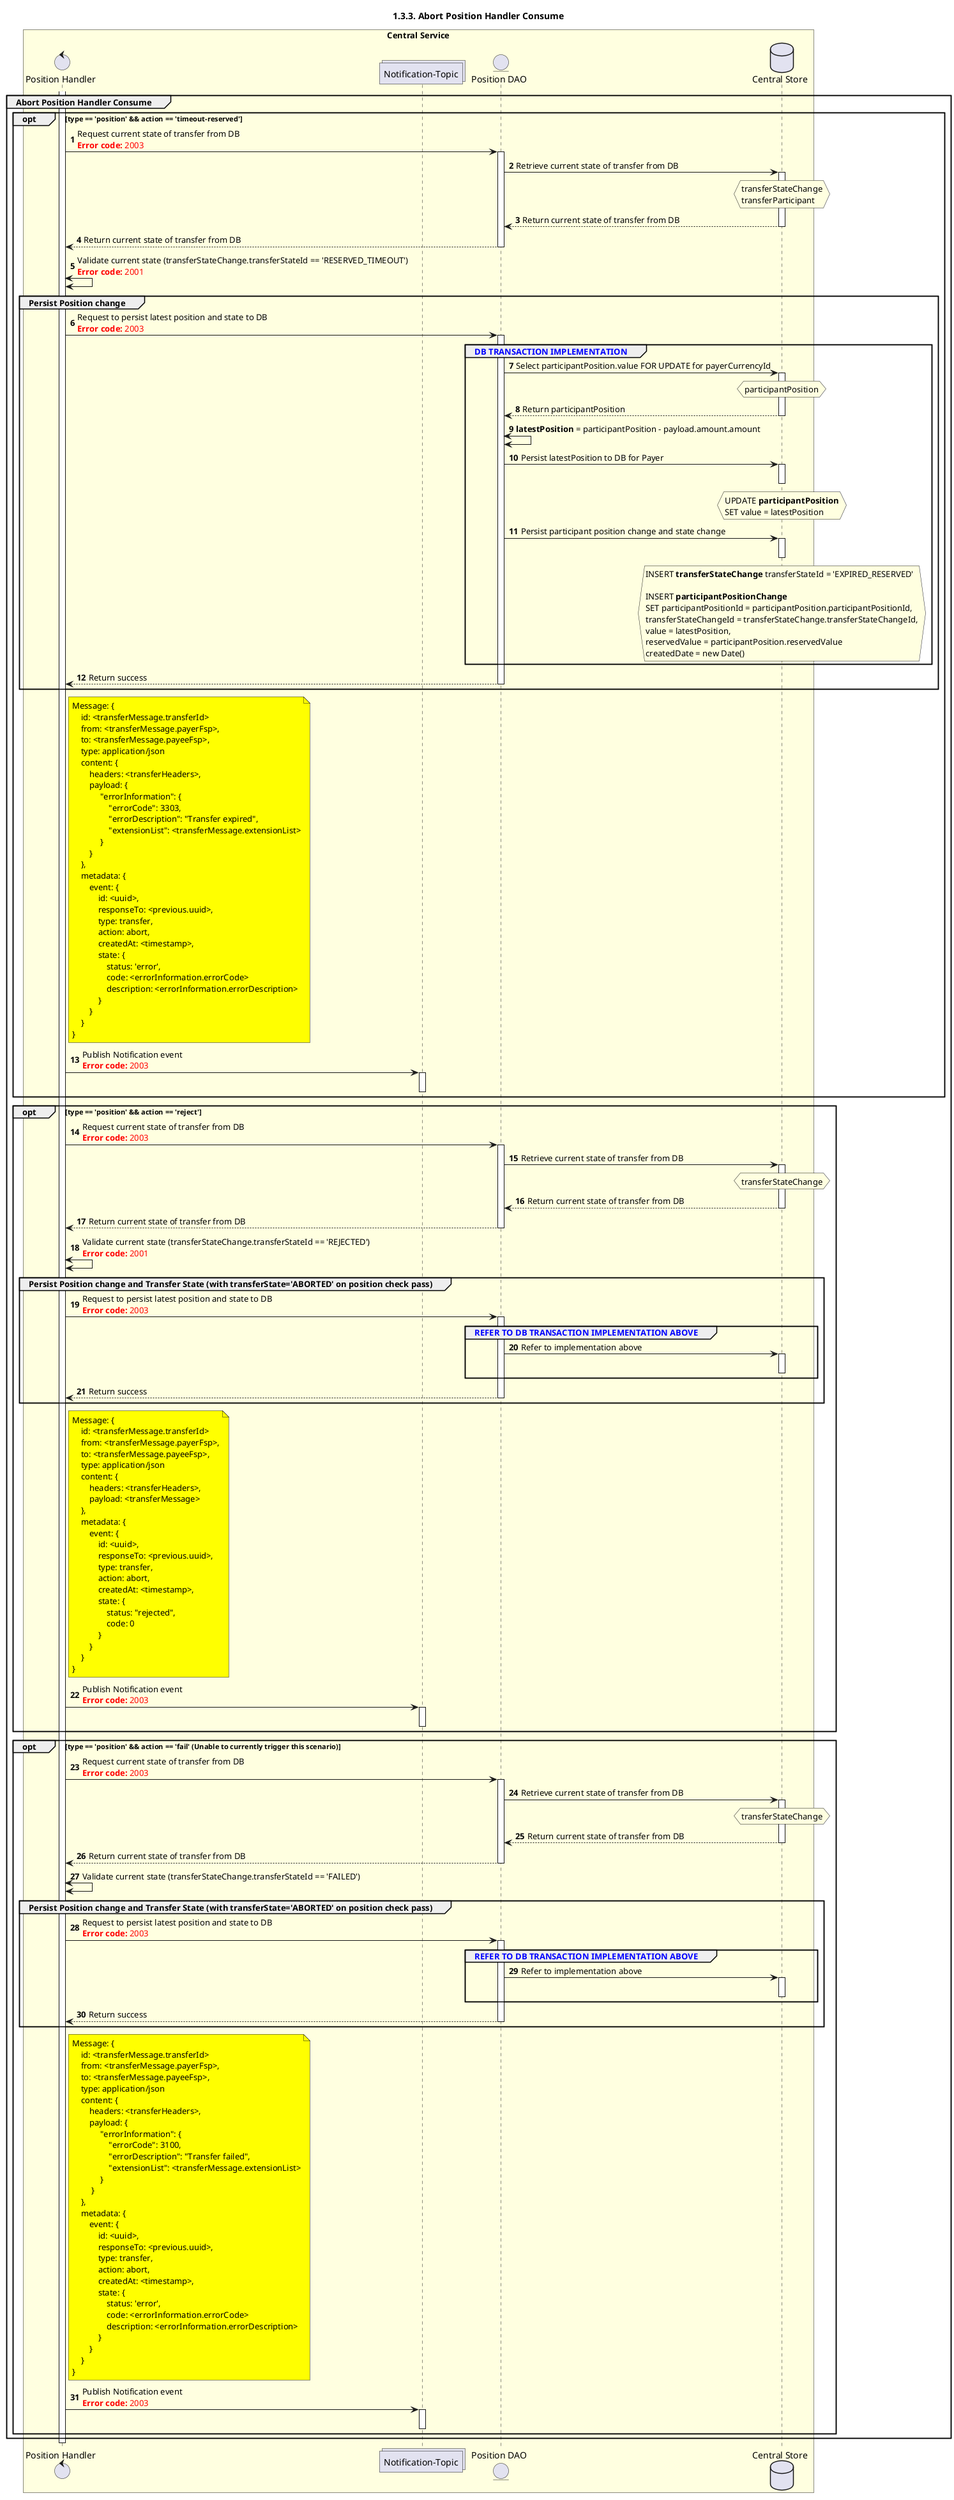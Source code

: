 /'*****
 License
 --------------
 Copyright © 2017 Bill & Melinda Gates Foundation
 The Mojaloop files are made available by the Bill & Melinda Gates Foundation under the Apache License, Version 2.0 (the "License") and you may not use these files except in compliance with the License. You may obtain a copy of the License at
 http://www.apache.org/licenses/LICENSE-2.0
 Unless required by applicable law or agreed to in writing, the Mojaloop files are distributed on an "AS IS" BASIS, WITHOUT WARRANTIES OR CONDITIONS OF ANY KIND, either express or implied. See the License for the specific language governing permissions and limitations under the License.
 Contributors
 --------------
 This is the official list of the Mojaloop project contributors for this file.
 Names of the original copyright holders (individuals or organizations)
 should be listed with a '*' in the first column. People who have
 contributed from an organization can be listed under the organization
 that actually holds the copyright for their contributions (see the
 Gates Foundation organization for an example). Those individuals should have
 their names indented and be marked with a '-'. Email address can be added
 optionally within square brackets <email>.
 * Gates Foundation
 - Name Surname <name.surname@gatesfoundation.com>

 * Rajiv Mothilal <rajiv.mothilal@modusbox.com>
 * Georgi Georgiev <georgi.georgiev@modusbox.com>
 -------------
 ******'/

@startuml
' declate title
title 1.3.3. Abort Position Handler Consume

autonumber

' Actor Keys:
'   boundary - APIs/Interfaces, etc
'   collections - Kafka Topics
'   control - Kafka Consumers
'   entity - Database Access Objects
'   database - Database Persistence Store

' declare actors
control "Position Handler" as POS_HANDLER
entity "Position DAO" as POS_DAO
collections "Notification-Topic" as TOPIC_NOTIFICATIONS
' entity "Participant DAO" as PARTICIPANT_DAO
' entity "Transfer DAO" as TRANS_DAO
database "Central Store" as DB

box "Central Service" #LightYellow
    participant POS_HANDLER
    participant TOPIC_NOTIFICATIONS
    participant POS_DAO
    ' participant PARTICIPANT_DAO
    ' participant TRANS_DAO
    participant DB
end box

' start flow
activate POS_HANDLER
group Abort Position Handler Consume
    opt type == 'position' && action == 'timeout-reserved'
        POS_HANDLER -> POS_DAO: Request current state of transfer from DB\n<color #FF0000><b>Error code:</b> 2003</color>
        activate POS_DAO
        POS_DAO -> DB: Retrieve current state of transfer from DB
        activate DB
        hnote over DB #lightyellow
            transferStateChange
            transferParticipant
        end note
        DB --> POS_DAO: Return current state of transfer from DB
        deactivate DB
        POS_DAO --> POS_HANDLER: Return current state of transfer from DB
        deactivate POS_DAO
        POS_HANDLER <-> POS_HANDLER: Validate current state (transferStateChange.transferStateId == 'RESERVED_TIMEOUT')\n<color #FF0000><b>Error code:</b> 2001</color>

        group Persist Position change
            POS_HANDLER -> POS_DAO: Request to persist latest position and state to DB\n<color #FF0000><b>Error code:</b> 2003</color>
            group <color #blue>DB TRANSACTION IMPLEMENTATION</color>
                activate POS_DAO
                POS_DAO -> DB: Select participantPosition.value FOR UPDATE for payerCurrencyId
                activate DB
                hnote over DB #lightyellow
                    participantPosition
                end note
                DB --> POS_DAO: Return participantPosition
                deactivate DB
                POS_DAO <-> POS_DAO: **latestPosition** = participantPosition - payload.amount.amount
                POS_DAO->DB: Persist latestPosition to DB for Payer
                hnote over DB #lightyellow
                    UPDATE **participantPosition**
                    SET value = latestPosition
                end note
                activate DB
                deactivate DB
                POS_DAO -> DB: Persist participant position change and state change
                hnote over DB #lightyellow
                        INSERT **transferStateChange** transferStateId = 'EXPIRED_RESERVED'

                        INSERT **participantPositionChange**
                        SET participantPositionId = participantPosition.participantPositionId,
                        transferStateChangeId = transferStateChange.transferStateChangeId,
                        value = latestPosition,
                        reservedValue = participantPosition.reservedValue
                        createdDate = new Date()
                end note
                activate DB
                deactivate DB
            end
            POS_DAO --> POS_HANDLER: Return success
            deactivate POS_DAO
        end
        note right of POS_HANDLER #yellow
            Message: {
                id: <transferMessage.transferId>
                from: <transferMessage.payerFsp>,
                to: <transferMessage.payeeFsp>,
                type: application/json
                content: {
                    headers: <transferHeaders>,
                    payload: {
                         "errorInformation": {
                             "errorCode": 3303,
                             "errorDescription": "Transfer expired",
                             "extensionList": <transferMessage.extensionList>
                         }
                    }
                },
                metadata: {
                    event: {
                        id: <uuid>,
                        responseTo: <previous.uuid>,
                        type: transfer,
                        action: abort,
                        createdAt: <timestamp>,
                        state: {
                            status: 'error',
                            code: <errorInformation.errorCode>
                            description: <errorInformation.errorDescription>
                        }
                    }
                }
            }
        end note
        POS_HANDLER -> TOPIC_NOTIFICATIONS: Publish Notification event\n<color #FF0000><b>Error code:</b> 2003</color>
        activate TOPIC_NOTIFICATIONS
        deactivate TOPIC_NOTIFICATIONS
    end
    opt type == 'position' && action == 'reject'
        POS_HANDLER -> POS_DAO: Request current state of transfer from DB\n<color #FF0000><b>Error code:</b> 2003</color>
        activate POS_DAO
        POS_DAO -> DB: Retrieve current state of transfer from DB
        activate DB
        hnote over DB #lightyellow
            transferStateChange
        end note
        DB --> POS_DAO: Return current state of transfer from DB
        deactivate DB
        POS_DAO --> POS_HANDLER: Return current state of transfer from DB
        deactivate POS_DAO
        POS_HANDLER <-> POS_HANDLER: Validate current state (transferStateChange.transferStateId == 'REJECTED')\n<color #FF0000><b>Error code:</b> 2001</color>

        group Persist Position change and Transfer State (with transferState='ABORTED' on position check pass)
            POS_HANDLER -> POS_DAO: Request to persist latest position and state to DB\n<color #FF0000><b>Error code:</b> 2003</color>
            group <color #blue>REFER TO DB TRANSACTION IMPLEMENTATION ABOVE</color>
                activate POS_DAO
                POS_DAO -> DB: Refer to implementation above
                activate DB
                deactivate DB
            end
            POS_DAO --> POS_HANDLER: Return success
            deactivate POS_DAO
        end
        note right of POS_HANDLER #yellow
            Message: {
                id: <transferMessage.transferId>
                from: <transferMessage.payerFsp>,
                to: <transferMessage.payeeFsp>,
                type: application/json
                content: {
                    headers: <transferHeaders>,
                    payload: <transferMessage>
                },
                metadata: {
                    event: {
                        id: <uuid>,
                        responseTo: <previous.uuid>,
                        type: transfer,
                        action: abort,
                        createdAt: <timestamp>,
                        state: {
                            status: "rejected",
                            code: 0
                        }
                    }
                }
            }
        end note
        POS_HANDLER -> TOPIC_NOTIFICATIONS: Publish Notification event\n<color #FF0000><b>Error code:</b> 2003</color>
        activate TOPIC_NOTIFICATIONS
        deactivate TOPIC_NOTIFICATIONS
    end
    ' We do not see how this scenario will be triggered
    opt type == 'position' && action == 'fail' (Unable to currently trigger this scenario)
        POS_HANDLER -> POS_DAO: Request current state of transfer from DB\n<color #FF0000><b>Error code:</b> 2003</color>
        activate POS_DAO
        POS_DAO -> DB: Retrieve current state of transfer from DB
        activate DB
        hnote over DB #lightyellow
            transferStateChange
        end note
        DB --> POS_DAO: Return current state of transfer from DB
        deactivate DB
        POS_DAO --> POS_HANDLER: Return current state of transfer from DB
        deactivate POS_DAO
        POS_HANDLER <-> POS_HANDLER: Validate current state (transferStateChange.transferStateId == 'FAILED')

        group Persist Position change and Transfer State (with transferState='ABORTED' on position check pass)
            POS_HANDLER -> POS_DAO: Request to persist latest position and state to DB\n<color #FF0000><b>Error code:</b> 2003</color>
            group <color #blue>REFER TO DB TRANSACTION IMPLEMENTATION ABOVE</color>
                activate POS_DAO
                POS_DAO -> DB: Refer to implementation above
                activate DB
                deactivate DB
            end
            POS_DAO --> POS_HANDLER: Return success
            deactivate POS_DAO
        end
        note right of POS_HANDLER #yellow
            Message: {
                id: <transferMessage.transferId>
                from: <transferMessage.payerFsp>,
                to: <transferMessage.payeeFsp>,
                type: application/json
                content: {
                    headers: <transferHeaders>,
                    payload: {
                         "errorInformation": {
                             "errorCode": 3100,
                             "errorDescription": "Transfer failed",
                             "extensionList": <transferMessage.extensionList>
                         }
                     }
                },
                metadata: {
                    event: {
                        id: <uuid>,
                        responseTo: <previous.uuid>,
                        type: transfer,
                        action: abort,
                        createdAt: <timestamp>,
                        state: {
                            status: 'error',
                            code: <errorInformation.errorCode>
                            description: <errorInformation.errorDescription>
                        }
                    }
                }
            }
        end note
        POS_HANDLER -> TOPIC_NOTIFICATIONS: Publish Notification event\n<color #FF0000><b>Error code:</b> 2003</color>
        activate TOPIC_NOTIFICATIONS
        deactivate TOPIC_NOTIFICATIONS
    end
end
deactivate POS_HANDLER
@enduml
